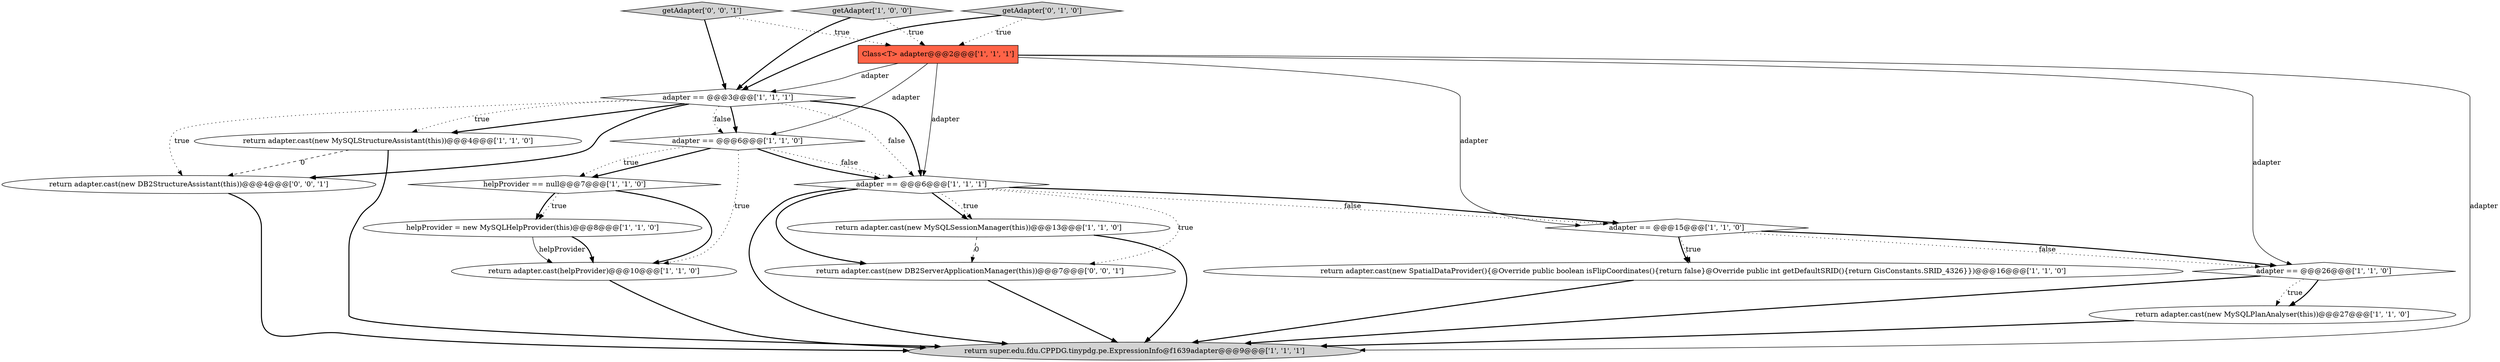 digraph {
18 [style = filled, label = "getAdapter['0', '0', '1']", fillcolor = lightgray, shape = diamond image = "AAA0AAABBB3BBB"];
1 [style = filled, label = "return adapter.cast(new MySQLSessionManager(this))@@@13@@@['1', '1', '0']", fillcolor = white, shape = ellipse image = "AAA0AAABBB1BBB"];
2 [style = filled, label = "getAdapter['1', '0', '0']", fillcolor = lightgray, shape = diamond image = "AAA0AAABBB1BBB"];
3 [style = filled, label = "Class<T> adapter@@@2@@@['1', '1', '1']", fillcolor = tomato, shape = box image = "AAA0AAABBB1BBB"];
16 [style = filled, label = "return adapter.cast(new DB2StructureAssistant(this))@@@4@@@['0', '0', '1']", fillcolor = white, shape = ellipse image = "AAA0AAABBB3BBB"];
11 [style = filled, label = "return super.edu.fdu.CPPDG.tinypdg.pe.ExpressionInfo@f1639adapter@@@9@@@['1', '1', '1']", fillcolor = lightgray, shape = ellipse image = "AAA0AAABBB1BBB"];
17 [style = filled, label = "return adapter.cast(new DB2ServerApplicationManager(this))@@@7@@@['0', '0', '1']", fillcolor = white, shape = ellipse image = "AAA0AAABBB3BBB"];
6 [style = filled, label = "adapter == @@@3@@@['1', '1', '1']", fillcolor = white, shape = diamond image = "AAA0AAABBB1BBB"];
0 [style = filled, label = "return adapter.cast(helpProvider)@@@10@@@['1', '1', '0']", fillcolor = white, shape = ellipse image = "AAA0AAABBB1BBB"];
7 [style = filled, label = "return adapter.cast(new MySQLPlanAnalyser(this))@@@27@@@['1', '1', '0']", fillcolor = white, shape = ellipse image = "AAA0AAABBB1BBB"];
12 [style = filled, label = "adapter == @@@6@@@['1', '1', '0']", fillcolor = white, shape = diamond image = "AAA0AAABBB1BBB"];
14 [style = filled, label = "return adapter.cast(new MySQLStructureAssistant(this))@@@4@@@['1', '1', '0']", fillcolor = white, shape = ellipse image = "AAA0AAABBB1BBB"];
15 [style = filled, label = "getAdapter['0', '1', '0']", fillcolor = lightgray, shape = diamond image = "AAA0AAABBB2BBB"];
9 [style = filled, label = "return adapter.cast(new SpatialDataProvider(){@Override public boolean isFlipCoordinates(){return false}@Override public int getDefaultSRID(){return GisConstants.SRID_4326}})@@@16@@@['1', '1', '0']", fillcolor = white, shape = ellipse image = "AAA0AAABBB1BBB"];
8 [style = filled, label = "adapter == @@@6@@@['1', '1', '1']", fillcolor = white, shape = diamond image = "AAA0AAABBB1BBB"];
10 [style = filled, label = "adapter == @@@26@@@['1', '1', '0']", fillcolor = white, shape = diamond image = "AAA0AAABBB1BBB"];
4 [style = filled, label = "helpProvider == null@@@7@@@['1', '1', '0']", fillcolor = white, shape = diamond image = "AAA0AAABBB1BBB"];
5 [style = filled, label = "helpProvider = new MySQLHelpProvider(this)@@@8@@@['1', '1', '0']", fillcolor = white, shape = ellipse image = "AAA0AAABBB1BBB"];
13 [style = filled, label = "adapter == @@@15@@@['1', '1', '0']", fillcolor = white, shape = diamond image = "AAA0AAABBB1BBB"];
6->16 [style = dotted, label="true"];
18->3 [style = dotted, label="true"];
2->3 [style = dotted, label="true"];
8->13 [style = dotted, label="false"];
9->11 [style = bold, label=""];
3->10 [style = solid, label="adapter"];
5->0 [style = solid, label="helpProvider"];
3->12 [style = solid, label="adapter"];
12->0 [style = dotted, label="true"];
12->4 [style = bold, label=""];
4->5 [style = bold, label=""];
6->14 [style = dotted, label="true"];
10->11 [style = bold, label=""];
13->9 [style = dotted, label="true"];
10->7 [style = dotted, label="true"];
14->11 [style = bold, label=""];
7->11 [style = bold, label=""];
0->11 [style = bold, label=""];
3->6 [style = solid, label="adapter"];
15->6 [style = bold, label=""];
6->8 [style = bold, label=""];
8->17 [style = bold, label=""];
3->13 [style = solid, label="adapter"];
1->11 [style = bold, label=""];
8->1 [style = bold, label=""];
6->16 [style = bold, label=""];
12->8 [style = dotted, label="false"];
13->10 [style = dotted, label="false"];
8->11 [style = bold, label=""];
10->7 [style = bold, label=""];
5->0 [style = bold, label=""];
14->16 [style = dashed, label="0"];
6->14 [style = bold, label=""];
12->4 [style = dotted, label="true"];
8->13 [style = bold, label=""];
6->12 [style = bold, label=""];
17->11 [style = bold, label=""];
4->5 [style = dotted, label="true"];
3->11 [style = solid, label="adapter"];
2->6 [style = bold, label=""];
6->12 [style = dotted, label="false"];
13->9 [style = bold, label=""];
13->10 [style = bold, label=""];
1->17 [style = dashed, label="0"];
16->11 [style = bold, label=""];
8->1 [style = dotted, label="true"];
12->8 [style = bold, label=""];
3->8 [style = solid, label="adapter"];
8->17 [style = dotted, label="true"];
18->6 [style = bold, label=""];
4->0 [style = bold, label=""];
6->8 [style = dotted, label="false"];
15->3 [style = dotted, label="true"];
}

